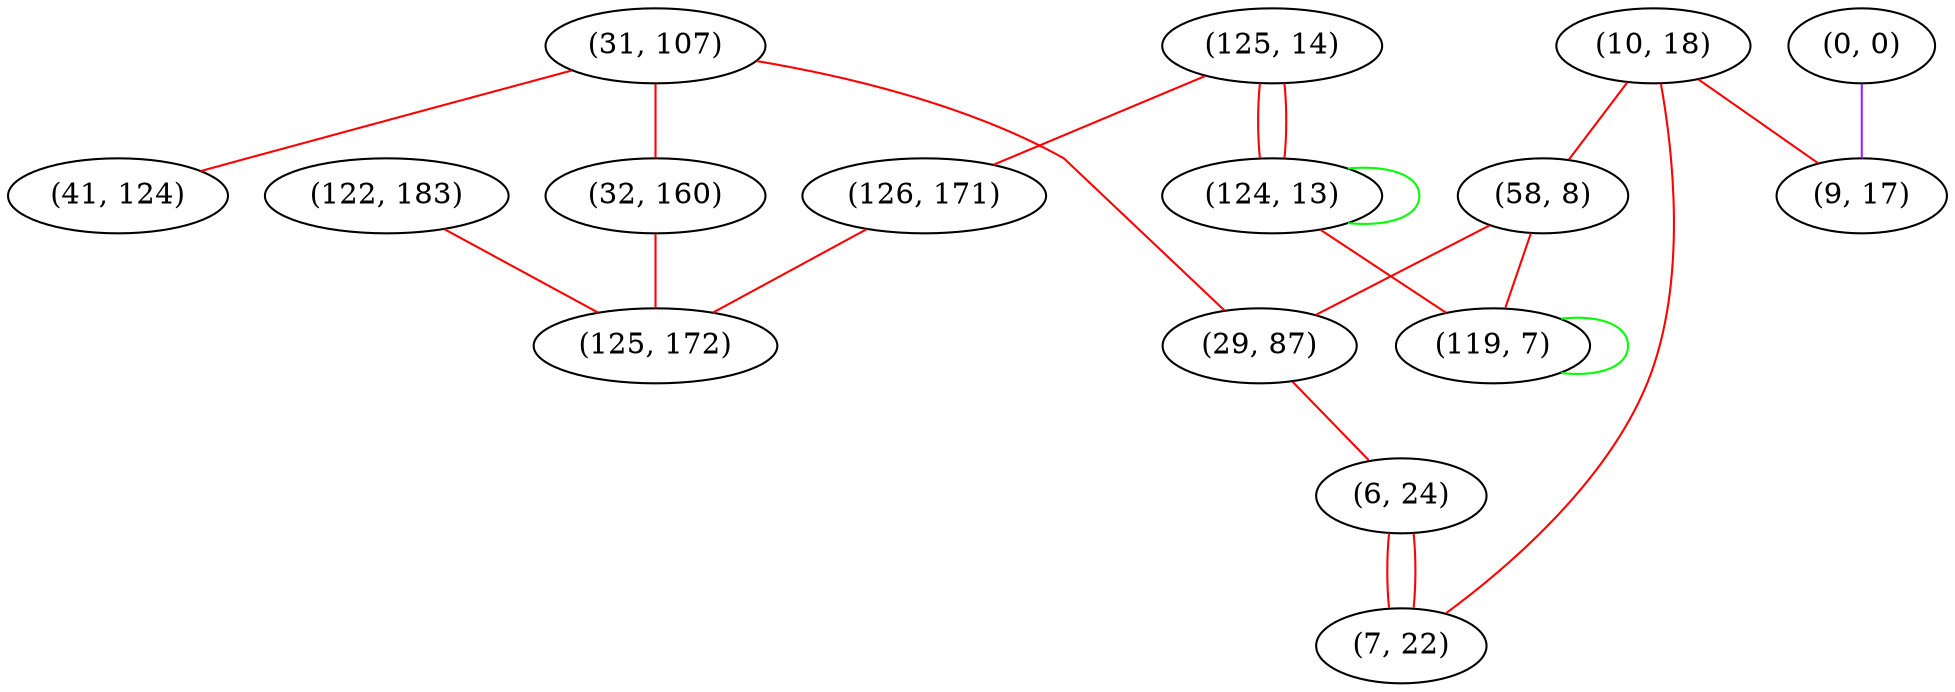 graph "" {
"(31, 107)";
"(32, 160)";
"(125, 14)";
"(122, 183)";
"(41, 124)";
"(10, 18)";
"(126, 171)";
"(58, 8)";
"(125, 172)";
"(29, 87)";
"(6, 24)";
"(124, 13)";
"(0, 0)";
"(7, 22)";
"(119, 7)";
"(9, 17)";
"(31, 107)" -- "(32, 160)"  [color=red, key=0, weight=1];
"(31, 107)" -- "(29, 87)"  [color=red, key=0, weight=1];
"(31, 107)" -- "(41, 124)"  [color=red, key=0, weight=1];
"(32, 160)" -- "(125, 172)"  [color=red, key=0, weight=1];
"(125, 14)" -- "(124, 13)"  [color=red, key=0, weight=1];
"(125, 14)" -- "(124, 13)"  [color=red, key=1, weight=1];
"(125, 14)" -- "(126, 171)"  [color=red, key=0, weight=1];
"(122, 183)" -- "(125, 172)"  [color=red, key=0, weight=1];
"(10, 18)" -- "(58, 8)"  [color=red, key=0, weight=1];
"(10, 18)" -- "(7, 22)"  [color=red, key=0, weight=1];
"(10, 18)" -- "(9, 17)"  [color=red, key=0, weight=1];
"(126, 171)" -- "(125, 172)"  [color=red, key=0, weight=1];
"(58, 8)" -- "(29, 87)"  [color=red, key=0, weight=1];
"(58, 8)" -- "(119, 7)"  [color=red, key=0, weight=1];
"(29, 87)" -- "(6, 24)"  [color=red, key=0, weight=1];
"(6, 24)" -- "(7, 22)"  [color=red, key=0, weight=1];
"(6, 24)" -- "(7, 22)"  [color=red, key=1, weight=1];
"(124, 13)" -- "(124, 13)"  [color=green, key=0, weight=2];
"(124, 13)" -- "(119, 7)"  [color=red, key=0, weight=1];
"(0, 0)" -- "(9, 17)"  [color=purple, key=0, weight=4];
"(119, 7)" -- "(119, 7)"  [color=green, key=0, weight=2];
}
